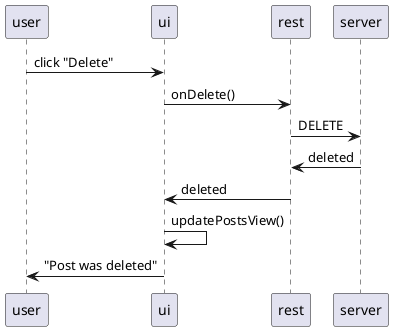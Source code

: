 @startuml
participant "user" as user
participant "ui" as ui
participant "rest" as rest
participant "server" as server 


user -> ui: click "Delete"
ui -> rest: onDelete()
rest -> server: DELETE
server -> rest: deleted 
rest -> ui: deleted
ui -> ui: updatePostsView()
ui -> user: "Post was deleted"
@enduml
